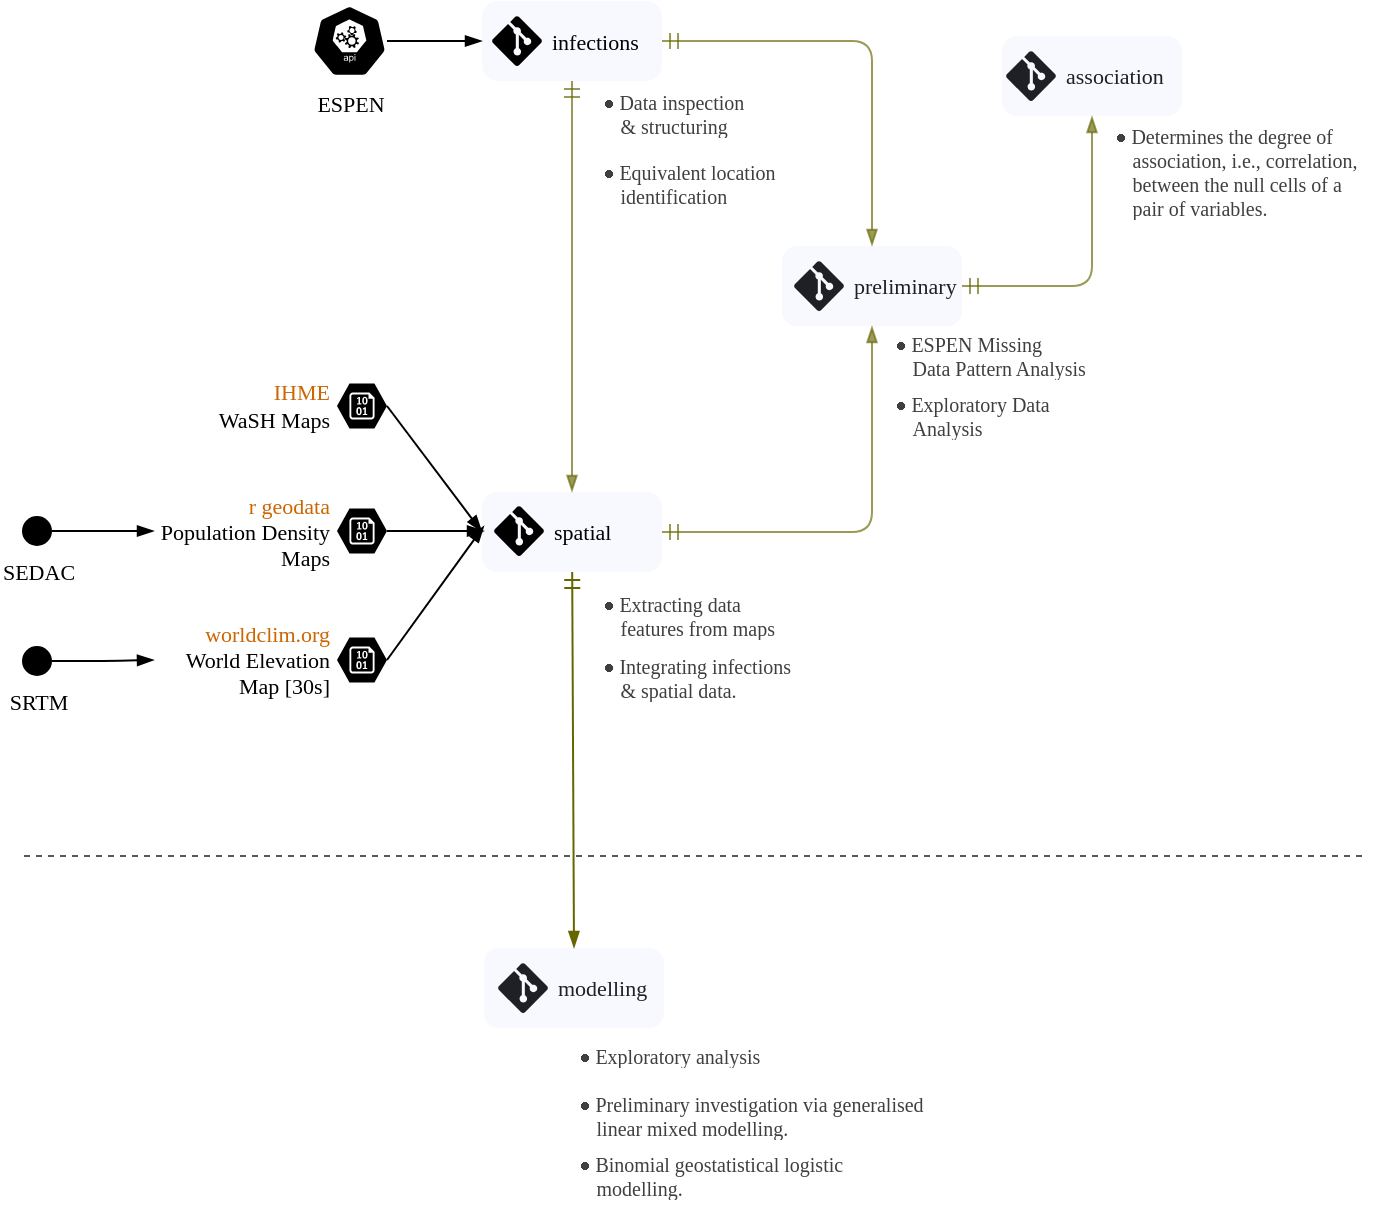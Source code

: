<mxfile version="20.3.0" type="device"><diagram id="d1ab7348-05c3-a1e3-ca4d-12c340fd6b49" name="flow"><mxGraphModel dx="1038" dy="651" grid="1" gridSize="10" guides="1" tooltips="1" connect="1" arrows="1" fold="1" page="1" pageScale="1" pageWidth="1169" pageHeight="827" background="none" math="1" shadow="0"><root><mxCell id="0"/><mxCell id="1" parent="0"/><mxCell id="x-riW3ZFoQ_IFZtjwUd2-361" style="edgeStyle=orthogonalEdgeStyle;rounded=1;orthogonalLoop=1;jettySize=auto;html=1;entryX=0.5;entryY=1;entryDx=0;entryDy=0;startArrow=ERmandOne;startFill=0;endArrow=blockThin;endFill=1;strokeColor=#666600;opacity=65;" edge="1" parent="1" source="1m_8A3rN13Qf_xB14CXs-471" target="1m_8A3rN13Qf_xB14CXs-472"><mxGeometry relative="1" as="geometry"/></mxCell><mxCell id="x-riW3ZFoQ_IFZtjwUd2-366" value="" style="endArrow=none;dashed=1;html=1;rounded=1;strokeColor=#000000;opacity=65;" edge="1" parent="1"><mxGeometry width="50" height="50" relative="1" as="geometry"><mxPoint x="110" y="540" as="sourcePoint"/><mxPoint x="780" y="540" as="targetPoint"/></mxGeometry></mxCell><mxCell id="1m_8A3rN13Qf_xB14CXs-442" value="output" parent="0"/><mxCell id="1m_8A3rN13Qf_xB14CXs-449" value="" style="strokeColor=none;fillColor=#CCCCFF;shadow=0;strokeWidth=1;rounded=1;absoluteArcSize=1;arcSize=15;fontSize=12;fontColor=#9E9E9E;align=center;html=1;opacity=15;rotation=0;" parent="1m_8A3rN13Qf_xB14CXs-442" vertex="1"><mxGeometry x="339" y="358" width="90" height="40" as="geometry"/></mxCell><mxCell id="1m_8A3rN13Qf_xB14CXs-416" value="git" parent="0"/><mxCell id="1m_8A3rN13Qf_xB14CXs-447" value="" style="strokeColor=none;fillColor=#CCCCFF;shadow=0;strokeWidth=1;rounded=1;absoluteArcSize=1;arcSize=16;fontSize=12;fontColor=#9E9E9E;align=center;html=1;opacity=15;rotation=0;" parent="1m_8A3rN13Qf_xB14CXs-416" vertex="1"><mxGeometry x="339" y="112.5" width="90" height="40" as="geometry"/></mxCell><UserObject label="infections" link="https://www.github.com/helminthiases/infections" linkTarget="_blank" id="1m_8A3rN13Qf_xB14CXs-414"><mxCell style="verticalLabelPosition=middle;html=1;verticalAlign=middle;align=left;strokeColor=none;fillColor=#000000;shape=mxgraph.azure.git_repository;shadow=0;rotation=0;labelPosition=right;spacingRight=1;spacing=5;fontFamily=Gafata;fontSize=11;" parent="1m_8A3rN13Qf_xB14CXs-416" vertex="1"><mxGeometry x="344" y="120" width="25" height="25" as="geometry"/></mxCell></UserObject><mxCell id="1m_8A3rN13Qf_xB14CXs-420" value="preliminary" style="verticalLabelPosition=middle;html=1;verticalAlign=middle;align=left;strokeColor=none;fillColor=#000000;shape=mxgraph.azure.git_repository;shadow=0;rotation=0;labelPosition=right;spacingRight=1;spacing=5;fontFamily=Gafata;fontSize=11;" parent="1m_8A3rN13Qf_xB14CXs-416" vertex="1"><mxGeometry x="495" y="242.5" width="25" height="25" as="geometry"/></mxCell><mxCell id="1m_8A3rN13Qf_xB14CXs-421" value="modelling" style="verticalLabelPosition=middle;html=1;verticalAlign=middle;align=left;strokeColor=none;fillColor=#000000;shape=mxgraph.azure.git_repository;shadow=0;rotation=0;labelPosition=right;spacingRight=1;spacing=5;fontFamily=Gafata;fontSize=11;" parent="1m_8A3rN13Qf_xB14CXs-416" vertex="1"><mxGeometry x="347" y="593.5" width="25" height="25" as="geometry"/></mxCell><mxCell id="1m_8A3rN13Qf_xB14CXs-422" value="association" style="verticalLabelPosition=middle;html=1;verticalAlign=middle;align=left;strokeColor=none;fillColor=#000000;shape=mxgraph.azure.git_repository;shadow=0;rotation=0;labelPosition=right;spacingRight=1;spacing=5;fontFamily=Gafata;fontSize=11;" parent="1m_8A3rN13Qf_xB14CXs-416" vertex="1"><mxGeometry x="601" y="137.5" width="25" height="25" as="geometry"/></mxCell><mxCell id="1m_8A3rN13Qf_xB14CXs-419" value="spatial" style="verticalLabelPosition=middle;html=1;verticalAlign=middle;align=left;strokeColor=none;fillColor=#000000;shape=mxgraph.azure.git_repository;shadow=0;rotation=0;labelPosition=right;spacingRight=1;spacing=5;fontFamily=Gafata;fontSize=11;" parent="1m_8A3rN13Qf_xB14CXs-416" vertex="1"><mxGeometry x="345" y="365" width="25" height="25" as="geometry"/></mxCell><mxCell id="1m_8A3rN13Qf_xB14CXs-475" value="\( \bullet\)&amp;nbsp;Data inspection&lt;br&gt;\(\;\;\) &amp;amp; structuring" style="text;html=1;strokeColor=none;fillColor=none;align=left;verticalAlign=middle;whiteSpace=wrap;rounded=1;fontFamily=Gafata;fontSize=10;opacity=15;fontColor=#000000;textOpacity=75;glass=1;" parent="1m_8A3rN13Qf_xB14CXs-416" vertex="1"><mxGeometry x="398" y="154" width="90" height="30" as="geometry"/></mxCell><UserObject label="\( \bullet\)&amp;nbsp;Equivalent location&lt;br&gt;\(\;\;\)&amp;nbsp;identification" tooltip="the identificatio of equivalet locations via grphical networks" id="1m_8A3rN13Qf_xB14CXs-476"><mxCell style="text;html=1;strokeColor=none;fillColor=none;align=left;verticalAlign=middle;whiteSpace=wrap;rounded=1;fontFamily=Gafata;fontSize=10;opacity=15;fontColor=#000000;textOpacity=75;glass=1;" parent="1m_8A3rN13Qf_xB14CXs-416" vertex="1"><mxGeometry x="398" y="189" width="94" height="30" as="geometry"/></mxCell></UserObject><UserObject label="\( \bullet\) Determines the degree of&lt;br&gt;\(\;\;\) association, i.e., correlation,&lt;br&gt;\(\;\;\) between the null cells of a&lt;br&gt;\(\;\;\) pair of variables." tooltip="Geographic information processing: Extracting spatial data features per ESPEN STH experiments site." id="x-riW3ZFoQ_IFZtjwUd2-365"><mxCell style="text;html=1;strokeColor=none;fillColor=none;align=left;verticalAlign=middle;whiteSpace=wrap;rounded=1;fontFamily=Gafata;fontSize=10;opacity=15;fontColor=#000000;textOpacity=75;" vertex="1" parent="1m_8A3rN13Qf_xB14CXs-416"><mxGeometry x="654" y="175" width="136" height="45" as="geometry"/></mxCell></UserObject><mxCell id="1m_8A3rN13Qf_xB14CXs-482" value="\( \bullet\) ESPEN Missing&lt;br&gt;\(\;\;\) Data Pattern Analysis" style="text;html=1;strokeColor=none;fillColor=none;align=left;verticalAlign=middle;whiteSpace=wrap;rounded=1;fontFamily=Gafata;fontSize=10;opacity=15;fontColor=#000000;textOpacity=75;glass=1;" parent="1m_8A3rN13Qf_xB14CXs-416" vertex="1"><mxGeometry x="544" y="275" width="103" height="30" as="geometry"/></mxCell><mxCell id="1m_8A3rN13Qf_xB14CXs-483" value="\(\bullet\)&amp;nbsp;Exploratory Data &lt;br&gt;\(\;\;\)&amp;nbsp;Analysis" style="text;html=1;strokeColor=none;fillColor=none;align=left;verticalAlign=middle;whiteSpace=wrap;rounded=1;fontFamily=Gafata;fontSize=10;opacity=15;fontColor=#000000;textOpacity=75;glass=1;" parent="1m_8A3rN13Qf_xB14CXs-416" vertex="1"><mxGeometry x="544" y="305" width="100" height="30" as="geometry"/></mxCell><UserObject label="\( \bullet\) Extracting data&lt;br&gt;\(\;\;\) features from maps" tooltip="Geographic information processing: Extracting spatial data features per ESPEN STH experiments site." id="1m_8A3rN13Qf_xB14CXs-477"><mxCell style="text;html=1;strokeColor=none;fillColor=none;align=left;verticalAlign=middle;whiteSpace=wrap;rounded=1;fontFamily=Gafata;fontSize=10;opacity=15;fontColor=#000000;textOpacity=75;" parent="1m_8A3rN13Qf_xB14CXs-416" vertex="1"><mxGeometry x="398" y="405" width="101" height="30" as="geometry"/></mxCell></UserObject><UserObject label="\( \bullet\)&amp;nbsp;Integrating infections&lt;br&gt;\(\;\;\) &amp;amp; spatial data." tooltip="Geographic information processing: Extracting spatial data features per ESPEN STH experiments site." id="1m_8A3rN13Qf_xB14CXs-478"><mxCell style="text;html=1;strokeColor=none;fillColor=none;align=left;verticalAlign=middle;whiteSpace=wrap;rounded=1;fontFamily=Gafata;fontSize=10;opacity=15;fontColor=#000000;textOpacity=75;" parent="1m_8A3rN13Qf_xB14CXs-416" vertex="1"><mxGeometry x="398" y="436" width="101" height="30" as="geometry"/></mxCell></UserObject><UserObject label="\( \bullet\) Exploratory analysis" tooltip="Geographic information processing: Extracting spatial data features per ESPEN STH experiments site." id="x-riW3ZFoQ_IFZtjwUd2-362"><mxCell style="text;html=1;strokeColor=none;fillColor=none;align=left;verticalAlign=middle;whiteSpace=wrap;rounded=1;fontFamily=Gafata;fontSize=10;opacity=15;fontColor=#000000;textOpacity=75;" vertex="1" parent="1m_8A3rN13Qf_xB14CXs-416"><mxGeometry x="386" y="625" width="101" height="30" as="geometry"/></mxCell></UserObject><UserObject label="\( \bullet\) Preliminary investigation via generalised&lt;br&gt;\(\;\;\) linear mixed modelling." tooltip="Geographic information processing: Extracting spatial data features per ESPEN STH experiments site." id="x-riW3ZFoQ_IFZtjwUd2-363"><mxCell style="text;html=1;strokeColor=none;fillColor=none;align=left;verticalAlign=middle;whiteSpace=wrap;rounded=1;fontFamily=Gafata;fontSize=10;opacity=15;fontColor=#000000;textOpacity=75;" vertex="1" parent="1m_8A3rN13Qf_xB14CXs-416"><mxGeometry x="386" y="655" width="190" height="30" as="geometry"/></mxCell></UserObject><UserObject label="\( \bullet\) Binomial geostatistical logistic&lt;br&gt;\(\;\;\) modelling." tooltip="Geographic information processing: Extracting spatial data features per ESPEN STH experiments site." id="x-riW3ZFoQ_IFZtjwUd2-364"><mxCell style="text;html=1;strokeColor=none;fillColor=none;align=left;verticalAlign=middle;whiteSpace=wrap;rounded=1;fontFamily=Gafata;fontSize=10;opacity=15;fontColor=#000000;textOpacity=75;" vertex="1" parent="1m_8A3rN13Qf_xB14CXs-416"><mxGeometry x="386" y="685" width="190" height="30" as="geometry"/></mxCell></UserObject><mxCell id="1m_8A3rN13Qf_xB14CXs-425" value="source" parent="0"/><mxCell id="361" value="" style="strokeColor=none;fillColor=#ffffff;shadow=0;strokeWidth=1;rounded=1;absoluteArcSize=1;arcSize=2;fontSize=11;fontColor=#9E9E9E;align=center;html=1;fontFamily=Gafata;" parent="1m_8A3rN13Qf_xB14CXs-425" vertex="1"><mxGeometry x="181.5" y="295" width="110" height="40" as="geometry"/></mxCell><mxCell id="1m_8A3rN13Qf_xB14CXs-412" value="ESPEN" style="sketch=0;html=1;dashed=0;whitespace=wrap;fillColor=#000000;strokeColor=#ffffff;points=[[0.005,0.63,0],[0.1,0.2,0],[0.9,0.2,0],[0.5,0,0],[0.995,0.63,0],[0.72,0.99,0],[0.5,1,0],[0.28,0.99,0]];shape=mxgraph.kubernetes.icon;prIcon=api;labelPosition=center;verticalLabelPosition=bottom;align=center;verticalAlign=top;fontFamily=Gafata;fontSize=11;rotation=0;" parent="1m_8A3rN13Qf_xB14CXs-425" vertex="1"><mxGeometry x="254" y="114.5" width="37.5" height="36" as="geometry"/></mxCell><mxCell id="1m_8A3rN13Qf_xB14CXs-426" value="" style="strokeColor=none;fillColor=#ffffff;shadow=0;strokeWidth=1;rounded=1;absoluteArcSize=1;arcSize=2;fontSize=11;fontColor=#9E9E9E;align=center;html=1;fontFamily=Gafata;" parent="1m_8A3rN13Qf_xB14CXs-425" vertex="1"><mxGeometry x="175" y="357.5" width="116.5" height="40" as="geometry"/></mxCell><mxCell id="1m_8A3rN13Qf_xB14CXs-429" value="" style="strokeColor=none;fillColor=#ffffff;shadow=0;strokeWidth=1;rounded=1;absoluteArcSize=1;arcSize=2;fontSize=11;fontColor=#9E9E9E;align=center;html=1;fontFamily=Gafata;" parent="1m_8A3rN13Qf_xB14CXs-425" vertex="1"><mxGeometry x="175" y="422" width="116.5" height="40" as="geometry"/></mxCell><mxCell id="1m_8A3rN13Qf_xB14CXs-431" value="&lt;font color=&quot;#cc6600&quot;&gt;worldclim.org&lt;/font&gt;&lt;br&gt;World Elevation&lt;br&gt;Map [30s]" style="verticalLabelPosition=middle;html=1;verticalAlign=middle;align=right;strokeColor=none;fillColor=#000000;shape=mxgraph.azure.storage_blob;shadow=0;fontFamily=Gafata;fontSize=11;fontColor=#000000;rotation=0;labelPosition=left;spacing=5;" parent="1m_8A3rN13Qf_xB14CXs-425" vertex="1"><mxGeometry x="266.5" y="430.75" width="25" height="22.5" as="geometry"/></mxCell><mxCell id="1m_8A3rN13Qf_xB14CXs-434" value="&lt;span style=&quot;text-align: left;&quot;&gt;&lt;font color=&quot;#cc6600&quot;&gt;r geodata&lt;/font&gt;&lt;/span&gt;&lt;br style=&quot;text-align: left;&quot;&gt;&lt;span style=&quot;text-align: left;&quot;&gt;Population Density&lt;br&gt;Maps&lt;/span&gt;" style="verticalLabelPosition=middle;html=1;verticalAlign=middle;align=right;strokeColor=none;fillColor=#000000;shape=mxgraph.azure.storage_blob;shadow=0;fontFamily=Gafata;fontSize=11;fontColor=#000000;rotation=0;labelPosition=left;spacing=5;" parent="1m_8A3rN13Qf_xB14CXs-425" vertex="1"><mxGeometry x="266.5" y="366.25" width="25" height="22.5" as="geometry"/></mxCell><mxCell id="1m_8A3rN13Qf_xB14CXs-436" value="&lt;span style=&quot;text-align: left;&quot;&gt;&lt;font color=&quot;#cc6600&quot;&gt;IHME&lt;/font&gt;&lt;/span&gt;&lt;br style=&quot;text-align: left;&quot;&gt;&lt;span style=&quot;text-align: left;&quot;&gt;WaSH&amp;nbsp;Maps&lt;/span&gt;" style="verticalLabelPosition=middle;html=1;verticalAlign=middle;align=right;strokeColor=none;fillColor=#000000;shape=mxgraph.azure.storage_blob;shadow=0;fontFamily=Gafata;fontSize=11;fontColor=#000000;rotation=0;labelPosition=left;spacing=5;" parent="1m_8A3rN13Qf_xB14CXs-425" vertex="1"><mxGeometry x="266.5" y="303.75" width="25" height="22.5" as="geometry"/></mxCell><mxCell id="1m_8A3rN13Qf_xB14CXs-460" value="reference" parent="0"/><mxCell id="1m_8A3rN13Qf_xB14CXs-461" style="edgeStyle=orthogonalEdgeStyle;rounded=1;sketch=0;orthogonalLoop=1;jettySize=auto;html=1;entryX=0;entryY=0.5;entryDx=0;entryDy=0;shadow=0;strokeWidth=1;fontFamily=Gafata;fontSize=11;fontColor=#000000;endArrow=blockThin;endFill=1;elbow=vertical;" parent="1m_8A3rN13Qf_xB14CXs-460" source="1m_8A3rN13Qf_xB14CXs-459" target="1m_8A3rN13Qf_xB14CXs-426" edge="1"><mxGeometry relative="1" as="geometry"/></mxCell><mxCell id="1m_8A3rN13Qf_xB14CXs-459" value="SEDAC" style="shape=ellipse;html=1;dashed=0;whitespace=wrap;aspect=fixed;perimeter=ellipsePerimeter;shadow=0;sketch=0;strokeColor=none;strokeWidth=1;fontFamily=Gafata;fontSize=11;fontColor=#000000;fillColor=#000000;rotation=0;labelPosition=center;verticalLabelPosition=bottom;align=center;verticalAlign=top;" parent="1m_8A3rN13Qf_xB14CXs-460" vertex="1"><mxGeometry x="109" y="370" width="15" height="15" as="geometry"/></mxCell><mxCell id="1m_8A3rN13Qf_xB14CXs-463" style="edgeStyle=orthogonalEdgeStyle;rounded=1;sketch=0;orthogonalLoop=1;jettySize=auto;html=1;entryX=0;entryY=0.5;entryDx=0;entryDy=0;shadow=0;strokeWidth=1;fontFamily=Gafata;fontSize=11;fontColor=#000000;endArrow=blockThin;endFill=1;elbow=vertical;" parent="1m_8A3rN13Qf_xB14CXs-460" source="1m_8A3rN13Qf_xB14CXs-462" target="1m_8A3rN13Qf_xB14CXs-429" edge="1"><mxGeometry relative="1" as="geometry"/></mxCell><mxCell id="1m_8A3rN13Qf_xB14CXs-462" value="SRTM" style="shape=ellipse;html=1;dashed=0;whitespace=wrap;aspect=fixed;perimeter=ellipsePerimeter;shadow=0;sketch=0;strokeColor=none;strokeWidth=1;fontFamily=Gafata;fontSize=11;fontColor=#000000;fillColor=#000000;rotation=0;labelPosition=center;verticalLabelPosition=bottom;align=center;verticalAlign=top;" parent="1m_8A3rN13Qf_xB14CXs-460" vertex="1"><mxGeometry x="109" y="435" width="15" height="15" as="geometry"/></mxCell><mxCell id="1m_8A3rN13Qf_xB14CXs-464" value="" style="edgeStyle=orthogonalEdgeStyle;rounded=1;sketch=0;orthogonalLoop=1;jettySize=auto;html=1;shadow=0;strokeWidth=1;fontFamily=Gafata;fontSize=11;fontColor=#000000;endArrow=blockThin;endFill=1;elbow=vertical;exitX=0.5;exitY=1;exitDx=0;exitDy=0;startArrow=ERmandOne;startFill=0;horizontal=0;verticalAlign=bottom;strokeColor=#666600;opacity=65;" parent="1m_8A3rN13Qf_xB14CXs-460" source="1m_8A3rN13Qf_xB14CXs-447" target="1m_8A3rN13Qf_xB14CXs-449" edge="1"><mxGeometry x="0.046" y="16" relative="1" as="geometry"><mxPoint y="1" as="offset"/></mxGeometry></mxCell><mxCell id="1m_8A3rN13Qf_xB14CXs-465" style="rounded=1;sketch=0;orthogonalLoop=1;jettySize=auto;html=1;entryX=0;entryY=0.5;entryDx=0;entryDy=0;shadow=0;strokeWidth=1;fontFamily=Gafata;fontSize=11;fontColor=#000000;endArrow=blockThin;endFill=1;elbow=vertical;exitX=1;exitY=0.5;exitDx=0;exitDy=0;startArrow=none;startFill=0;exitPerimeter=0;" parent="1m_8A3rN13Qf_xB14CXs-460" source="1m_8A3rN13Qf_xB14CXs-436" target="1m_8A3rN13Qf_xB14CXs-449" edge="1"><mxGeometry relative="1" as="geometry"/></mxCell><mxCell id="1m_8A3rN13Qf_xB14CXs-466" style="edgeStyle=none;rounded=1;sketch=0;orthogonalLoop=1;jettySize=auto;html=1;shadow=0;strokeWidth=1;fontFamily=Gafata;fontSize=11;fontColor=#000000;endArrow=blockThin;endFill=1;elbow=vertical;" parent="1m_8A3rN13Qf_xB14CXs-460" source="1m_8A3rN13Qf_xB14CXs-434" edge="1"><mxGeometry relative="1" as="geometry"><mxPoint x="340" y="377.5" as="targetPoint"/></mxGeometry></mxCell><mxCell id="1m_8A3rN13Qf_xB14CXs-467" style="edgeStyle=none;rounded=1;sketch=0;orthogonalLoop=1;jettySize=auto;html=1;shadow=0;strokeWidth=1;fontFamily=Gafata;fontSize=11;fontColor=#000000;endArrow=blockThin;endFill=1;elbow=vertical;exitX=1;exitY=0.5;exitDx=0;exitDy=0;exitPerimeter=0;" parent="1m_8A3rN13Qf_xB14CXs-460" source="1m_8A3rN13Qf_xB14CXs-431" edge="1"><mxGeometry relative="1" as="geometry"><mxPoint x="340" y="375" as="targetPoint"/></mxGeometry></mxCell><mxCell id="1m_8A3rN13Qf_xB14CXs-469" style="edgeStyle=none;rounded=1;sketch=0;orthogonalLoop=1;jettySize=auto;html=1;entryX=0;entryY=0.5;entryDx=0;entryDy=0;shadow=0;strokeWidth=1;fontFamily=Gafata;fontSize=11;fontColor=#000000;endArrow=blockThin;endFill=1;elbow=vertical;" parent="1m_8A3rN13Qf_xB14CXs-460" source="1m_8A3rN13Qf_xB14CXs-412" target="1m_8A3rN13Qf_xB14CXs-447" edge="1"><mxGeometry relative="1" as="geometry"/></mxCell><mxCell id="1m_8A3rN13Qf_xB14CXs-470" value="" style="strokeColor=none;fillColor=#CCCCFF;shadow=0;strokeWidth=1;rounded=1;absoluteArcSize=1;arcSize=15;fontSize=12;fontColor=#9E9E9E;align=center;html=1;opacity=15;rotation=0;" parent="1m_8A3rN13Qf_xB14CXs-460" vertex="1"><mxGeometry x="340" y="586" width="90" height="40" as="geometry"/></mxCell><mxCell id="1m_8A3rN13Qf_xB14CXs-471" value="" style="strokeColor=none;fillColor=#CCCCFF;shadow=0;strokeWidth=1;rounded=1;absoluteArcSize=1;arcSize=15;fontSize=12;fontColor=#9E9E9E;align=center;html=1;opacity=15;rotation=0;" parent="1m_8A3rN13Qf_xB14CXs-460" vertex="1"><mxGeometry x="489" y="235" width="90" height="40" as="geometry"/></mxCell><mxCell id="1m_8A3rN13Qf_xB14CXs-472" value="" style="strokeColor=none;fillColor=#CCCCFF;shadow=0;strokeWidth=1;rounded=1;absoluteArcSize=1;arcSize=15;fontSize=12;fontColor=#9E9E9E;align=center;html=1;opacity=15;rotation=0;" parent="1m_8A3rN13Qf_xB14CXs-460" vertex="1"><mxGeometry x="599" y="130" width="90" height="40" as="geometry"/></mxCell><mxCell id="1m_8A3rN13Qf_xB14CXs-474" value="" style="edgeStyle=none;rounded=1;sketch=0;orthogonalLoop=1;jettySize=auto;html=1;entryX=0.5;entryY=0;entryDx=0;entryDy=0;shadow=0;strokeWidth=1;fontFamily=Gafata;fontSize=11;fontColor=#000000;startArrow=ERmandOne;startFill=0;endArrow=blockThin;endFill=1;elbow=vertical;strokeColor=#666600;" parent="1m_8A3rN13Qf_xB14CXs-460" source="1m_8A3rN13Qf_xB14CXs-449" target="1m_8A3rN13Qf_xB14CXs-470" edge="1"><mxGeometry relative="1" as="geometry"/></mxCell><mxCell id="1m_8A3rN13Qf_xB14CXs-480" style="edgeStyle=orthogonalEdgeStyle;rounded=1;sketch=0;orthogonalLoop=1;jettySize=auto;html=1;entryX=0.5;entryY=1;entryDx=0;entryDy=0;shadow=0;strokeColor=#666600;strokeWidth=1;fontFamily=Gafata;fontSize=11;fontColor=#000000;startArrow=ERmandOne;startFill=0;endArrow=blockThin;endFill=1;opacity=65;elbow=vertical;" parent="1m_8A3rN13Qf_xB14CXs-460" source="1m_8A3rN13Qf_xB14CXs-449" target="1m_8A3rN13Qf_xB14CXs-471" edge="1"><mxGeometry relative="1" as="geometry"/></mxCell><mxCell id="1m_8A3rN13Qf_xB14CXs-481" style="edgeStyle=orthogonalEdgeStyle;rounded=1;sketch=0;orthogonalLoop=1;jettySize=auto;html=1;entryX=0.5;entryY=0;entryDx=0;entryDy=0;shadow=0;strokeColor=#666600;strokeWidth=1;fontFamily=Gafata;fontSize=11;fontColor=#000000;startArrow=ERmandOne;startFill=0;endArrow=blockThin;endFill=1;opacity=65;elbow=vertical;" parent="1m_8A3rN13Qf_xB14CXs-460" source="1m_8A3rN13Qf_xB14CXs-447" target="1m_8A3rN13Qf_xB14CXs-471" edge="1"><mxGeometry relative="1" as="geometry"/></mxCell></root></mxGraphModel></diagram></mxfile>
